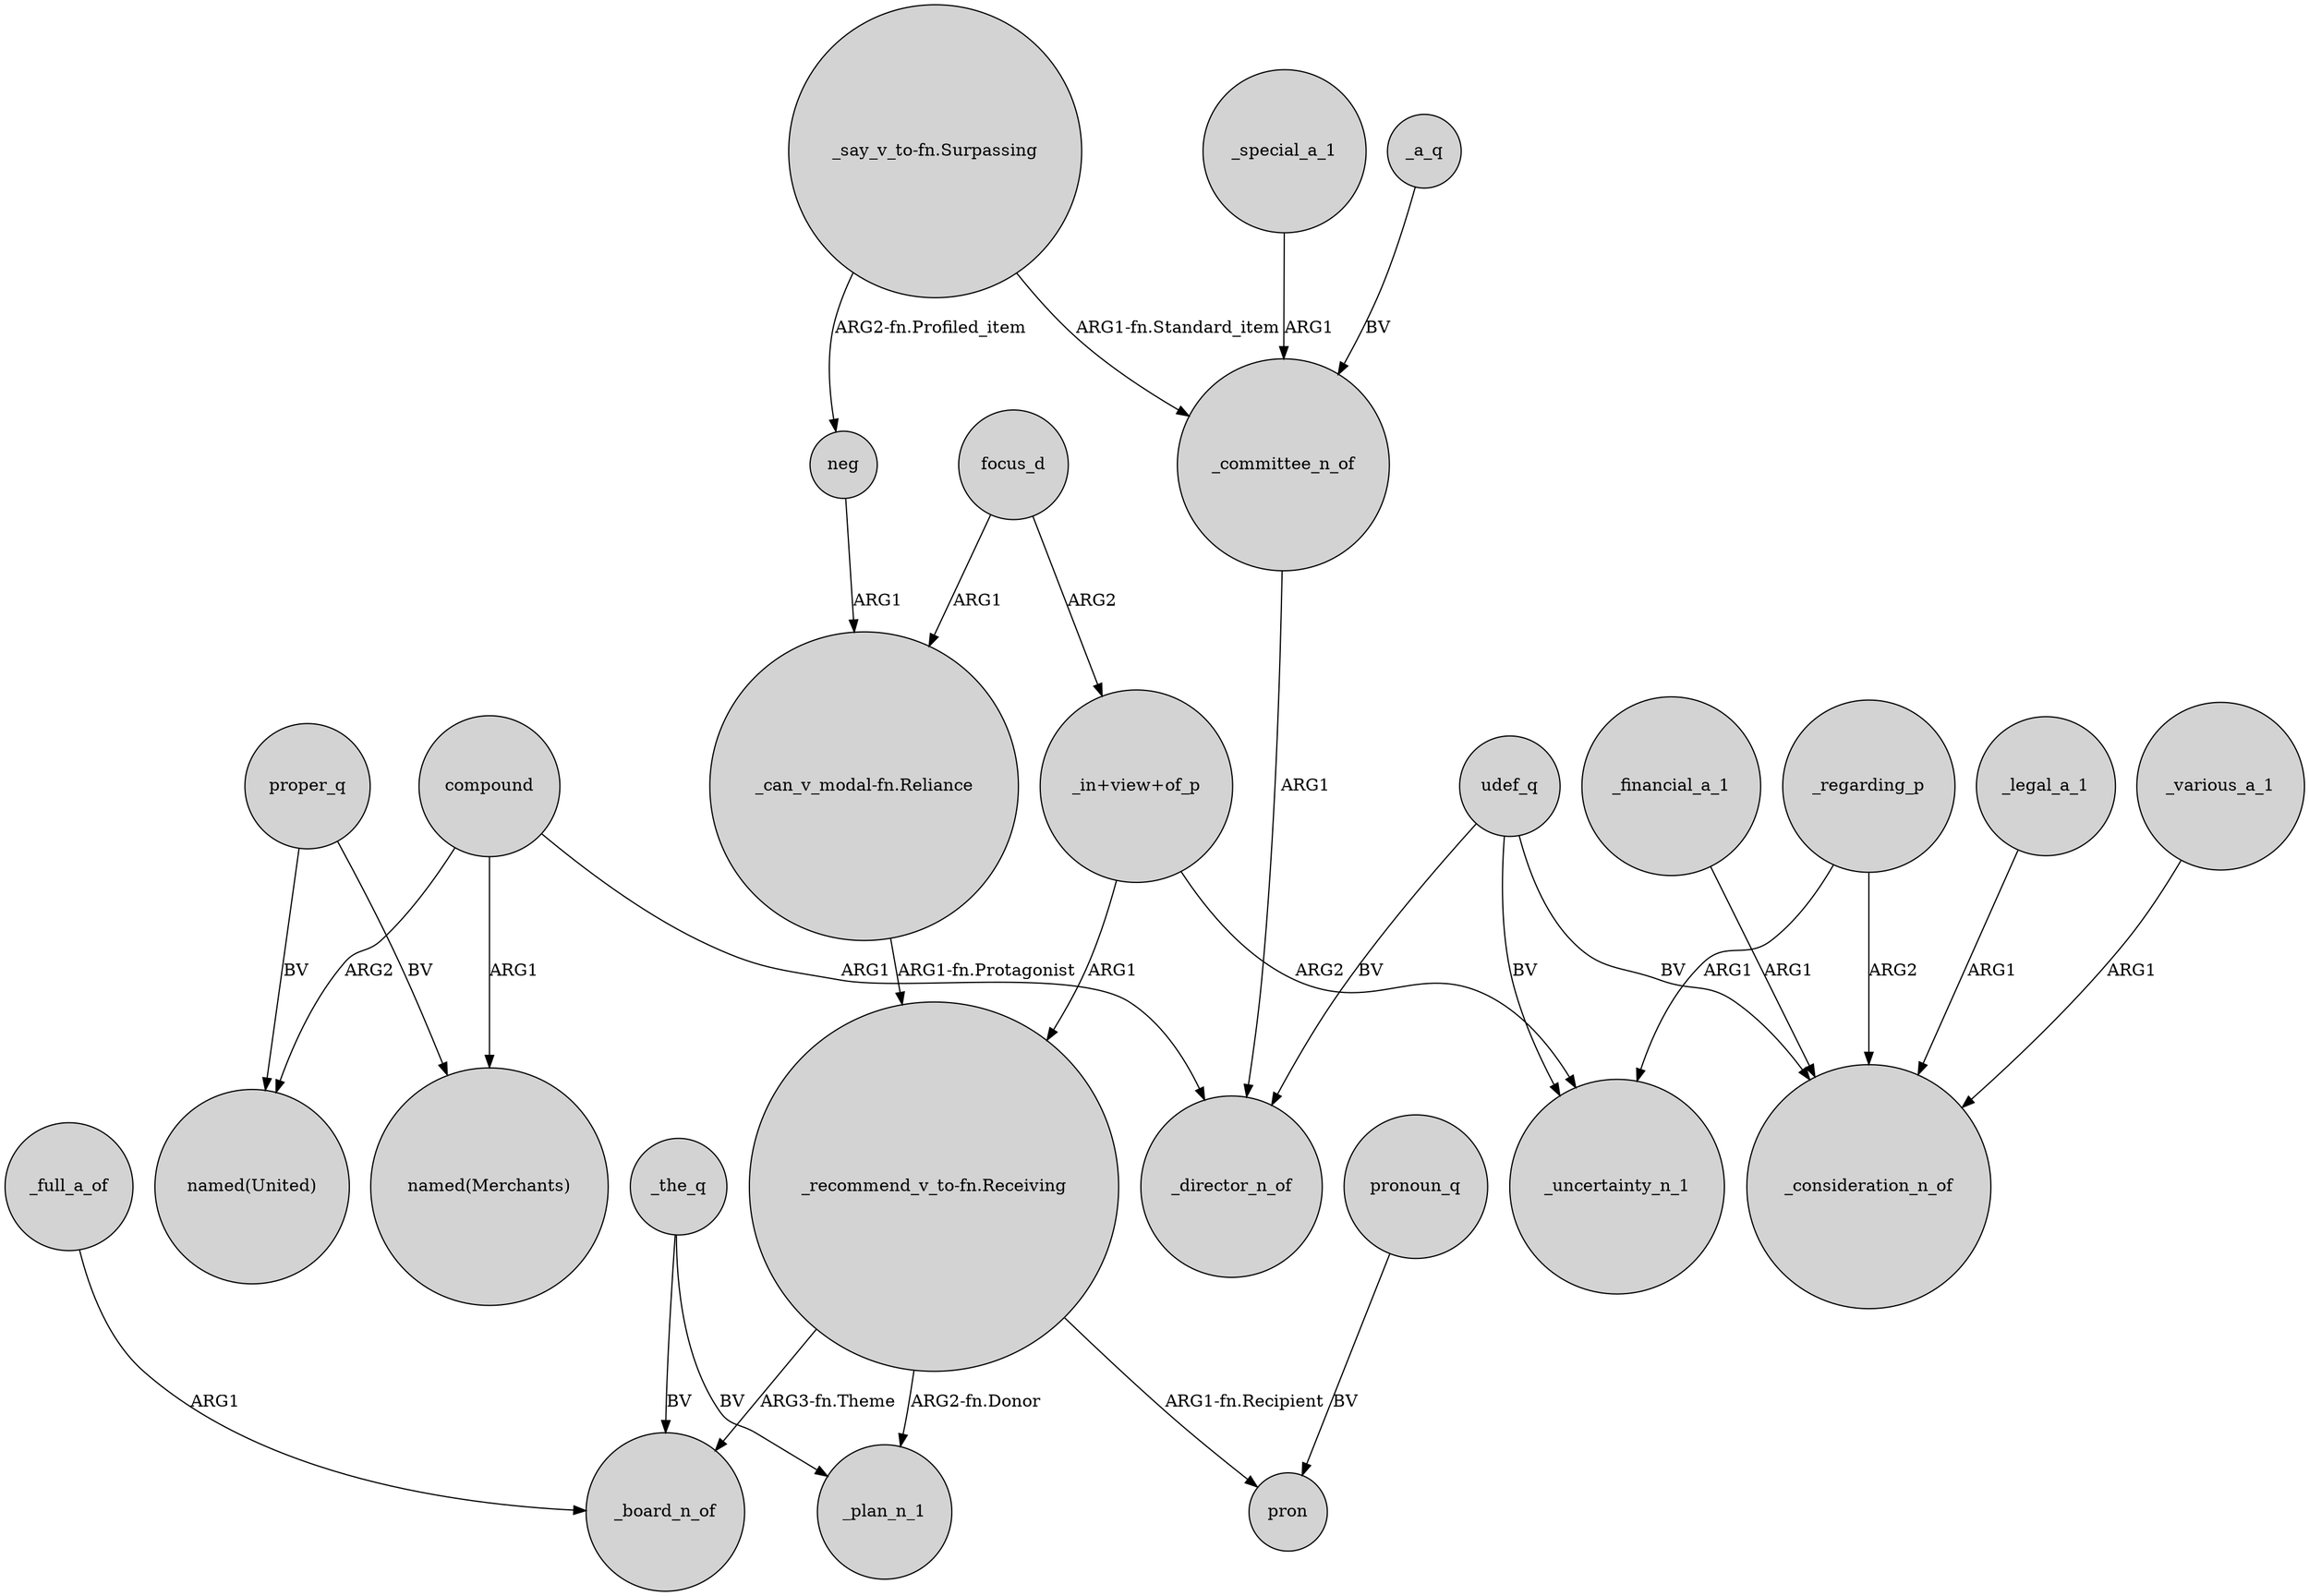 digraph {
	node [shape=circle style=filled]
	udef_q -> _director_n_of [label=BV]
	_regarding_p -> _consideration_n_of [label=ARG2]
	focus_d -> "_can_v_modal-fn.Reliance" [label=ARG1]
	"_recommend_v_to-fn.Receiving" -> _plan_n_1 [label="ARG2-fn.Donor"]
	"_can_v_modal-fn.Reliance" -> "_recommend_v_to-fn.Receiving" [label="ARG1-fn.Protagonist"]
	compound -> "named(United)" [label=ARG2]
	udef_q -> _uncertainty_n_1 [label=BV]
	"_recommend_v_to-fn.Receiving" -> pron [label="ARG1-fn.Recipient"]
	"_in+view+of_p" -> _uncertainty_n_1 [label=ARG2]
	_committee_n_of -> _director_n_of [label=ARG1]
	"_say_v_to-fn.Surpassing" -> _committee_n_of [label="ARG1-fn.Standard_item"]
	neg -> "_can_v_modal-fn.Reliance" [label=ARG1]
	_the_q -> _board_n_of [label=BV]
	pronoun_q -> pron [label=BV]
	_special_a_1 -> _committee_n_of [label=ARG1]
	"_in+view+of_p" -> "_recommend_v_to-fn.Receiving" [label=ARG1]
	_financial_a_1 -> _consideration_n_of [label=ARG1]
	_a_q -> _committee_n_of [label=BV]
	"_recommend_v_to-fn.Receiving" -> _board_n_of [label="ARG3-fn.Theme"]
	focus_d -> "_in+view+of_p" [label=ARG2]
	_legal_a_1 -> _consideration_n_of [label=ARG1]
	proper_q -> "named(United)" [label=BV]
	_various_a_1 -> _consideration_n_of [label=ARG1]
	proper_q -> "named(Merchants)" [label=BV]
	compound -> "named(Merchants)" [label=ARG1]
	compound -> _director_n_of [label=ARG1]
	_the_q -> _plan_n_1 [label=BV]
	_full_a_of -> _board_n_of [label=ARG1]
	_regarding_p -> _uncertainty_n_1 [label=ARG1]
	udef_q -> _consideration_n_of [label=BV]
	"_say_v_to-fn.Surpassing" -> neg [label="ARG2-fn.Profiled_item"]
}
